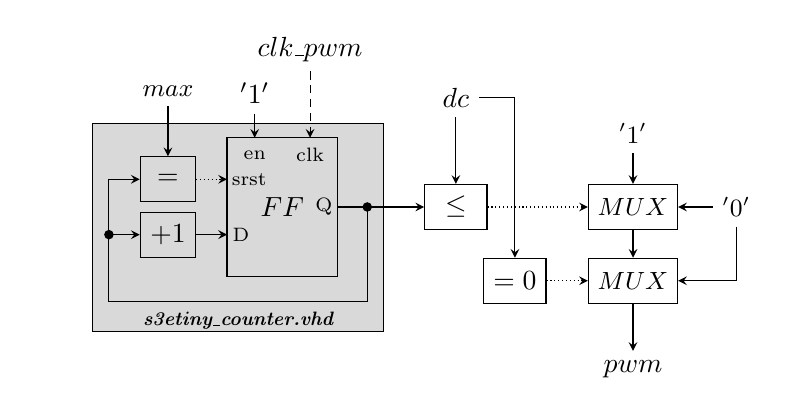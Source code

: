 %Anie - ohkis.sourceforge.net
%Unai Martinez Corral
%umartinez012@ikasle.ehu.es
%
% <- ./cases/anie_s3etiny_man.tex

\tikzstyle{inout} = [rectangle]
\tikzstyle{block} = [draw, rectangle, minimum height=1.625em, minimum width=2em]
\tikzstyle{lblock} = [draw, rectangle, minimum height=1.5em, minimum width=1.5em]
\tikzstyle{cblock} = [draw, rectangle, minimum height=1.625em, minimum width=2.25em]
\tikzstyle{reg} = [draw,rectangle, minimum height=5em, minimum width=4em]
\tikzstyle{co} = [draw, rectangle, minimum height=9em, minimum width=18em]
\tikzstyle{count} = [draw,fill=black!15,rectangle, minimum height=7.5em, minimum width=10.5em]

\begin{tikzpicture}[auto, node distance=2cm,>=stealth]
  \def\sep{1.5cm}
  \def\sepl{.25em}
  \def\bh{5em}
  \def\bhb{.3em}
 \def\bw{4em}
  \def\bwb{1em}

%% H
 
  \node[count](ffall){};
  \node[inout,below of=ffall,node distance=3.375em](lg){\scriptsize\bfseries\itshape s3etiny\_counter.vhd};

  \node[coordinate,above of=ffall, node distance=3*\sepl](ffp){};
  \node[reg,right of=ffp, node distance=.375*\sep](ff){$FF$};

  \node[coordinate,right of=ff,node distance=.5*\bw](ffe){};
  \node[coordinate,above of=ffe,node distance=.3*\bh](ffea){};
  \node[coordinate, left of=ff,node distance=.5*\bw](ffw){};
  \node[coordinate,above of=ffw,node distance=.2*\bh](ffwa){};
  \node[coordinate,left of=ffwa,node distance=2*\sepl](ffwa_l){};
  \node[coordinate,below of=ffw,node distance=.2*\bh](ffwb){};
  \node[block,left of=ffwa,node distance=.5*\sep](comp){$=$};
  \node[block,left of=ffwb,node distance=.5*\sep](countn){$+1$};
  \node[coordinate,left of=countn,node distance=.5*\sep](countn_w){};

  \node[coordinate,above of=ff,node distance=.5*\bh](ffa){};
  \node[coordinate,left of=ffa,node distance=.25*\bw](ffaw){};
  \node[coordinate,right of=ffa,node distance=.25*\bw](ffae){};

  \node[inout,below of=ffaw,node distance=.125*\bh](e){\scriptsize en};
  \node[inout,below of=ffae,node distance=.125*\bh](c){\scriptsize clk};
  \node[inout,right of=ffwa,node distance=.2*\bw](srst){\scriptsize srst};
  \node[inout,right of=ffwb,node distance=.125*\bw](d){\scriptsize D};
  \node[inout,left of=ffe,node distance=.125*\bw](d){\scriptsize Q};

  \node[inout,above of=comp,node distance=.75*\sep](limit){\small $max$};

  \node[coordinate,right of=ffe,node distance=.25*\sep](un){};
  \node[coordinate,below of=un,node distance=.625*\sep](un_b){};
  \node[coordinate,below of=un_b,node distance=3*\sepl](un_bb){};

  \node[cblock, right of=un, node distance=.75*\sep](dcc){$\leq$};
  \node[cblock, right of=un_b, node distance=1.25*\sep](zero){$=0$};

  \node[block,right of=dcc,node distance=1.5*\sep](mux){\small $MUX$};
  \node[inout,right of=mux,node distance=.875*\sep](mux0){\small $'0'$};
  \node[inout,above of=mux,node distance=.625*\sep](mux1){\small $'1'$};

  \node[block,right of=zero,node distance=1*\sep](omux){\small $MUX$};
  \node[coordinate,right of= omux,node distance=.625*\sep](omux_r){};
  \node[inout,below of=omux,node distance=.75*\sep](pwm){$pwm$};

  \node[coordinate,above of=ffae,node distance=.625*\sep](ffae_a){};
  \node[coordinate,above of=ffaw,node distance=.625*\sep](en){};

  \node[inout,above of=ffaw,node distance=.375*\sep](en){$'1'$};
  \node[inout,above of=ffae,node distance=.75*\sep](clk){$clk\_pwm$};
  \node[inout,above of=dcc,node distance=.75*\sep+.75em](dc){$dc$};

  \draw[fill](un) circle (1.5pt);
  \draw[fill](countn_w) circle (1.5pt);

  \draw[->](limit) -- (comp);
  \draw[->,densely dotted](comp) -- (ffwa);
  \draw[->](countn) -- (ffwb);
  \draw[->](un) -- (un_b) -- (un_bb) -| (countn_w) -- (countn);
  \draw[->](countn_w) |- (comp);
  \draw[->](en) -- (ffaw);
  \draw[->,densely dashed](clk) -- (ffae);
  
  \draw[->](ffe) -- (dcc);
  \draw[->](dc) -| (zero);

  \draw[->](dc) -- (dcc);
  \draw[->](mux) -- (omux);
  \draw[->,densely dotted](dcc) -- (mux);
  \draw[->](mux0) -- (mux);
  \draw[->](mux1) -- (mux);
  \draw[->](mux0) |- (omux);
  \draw[->,densely dotted](zero) -- (omux);
  \draw[->](omux) -- (pwm);

\end{tikzpicture}
